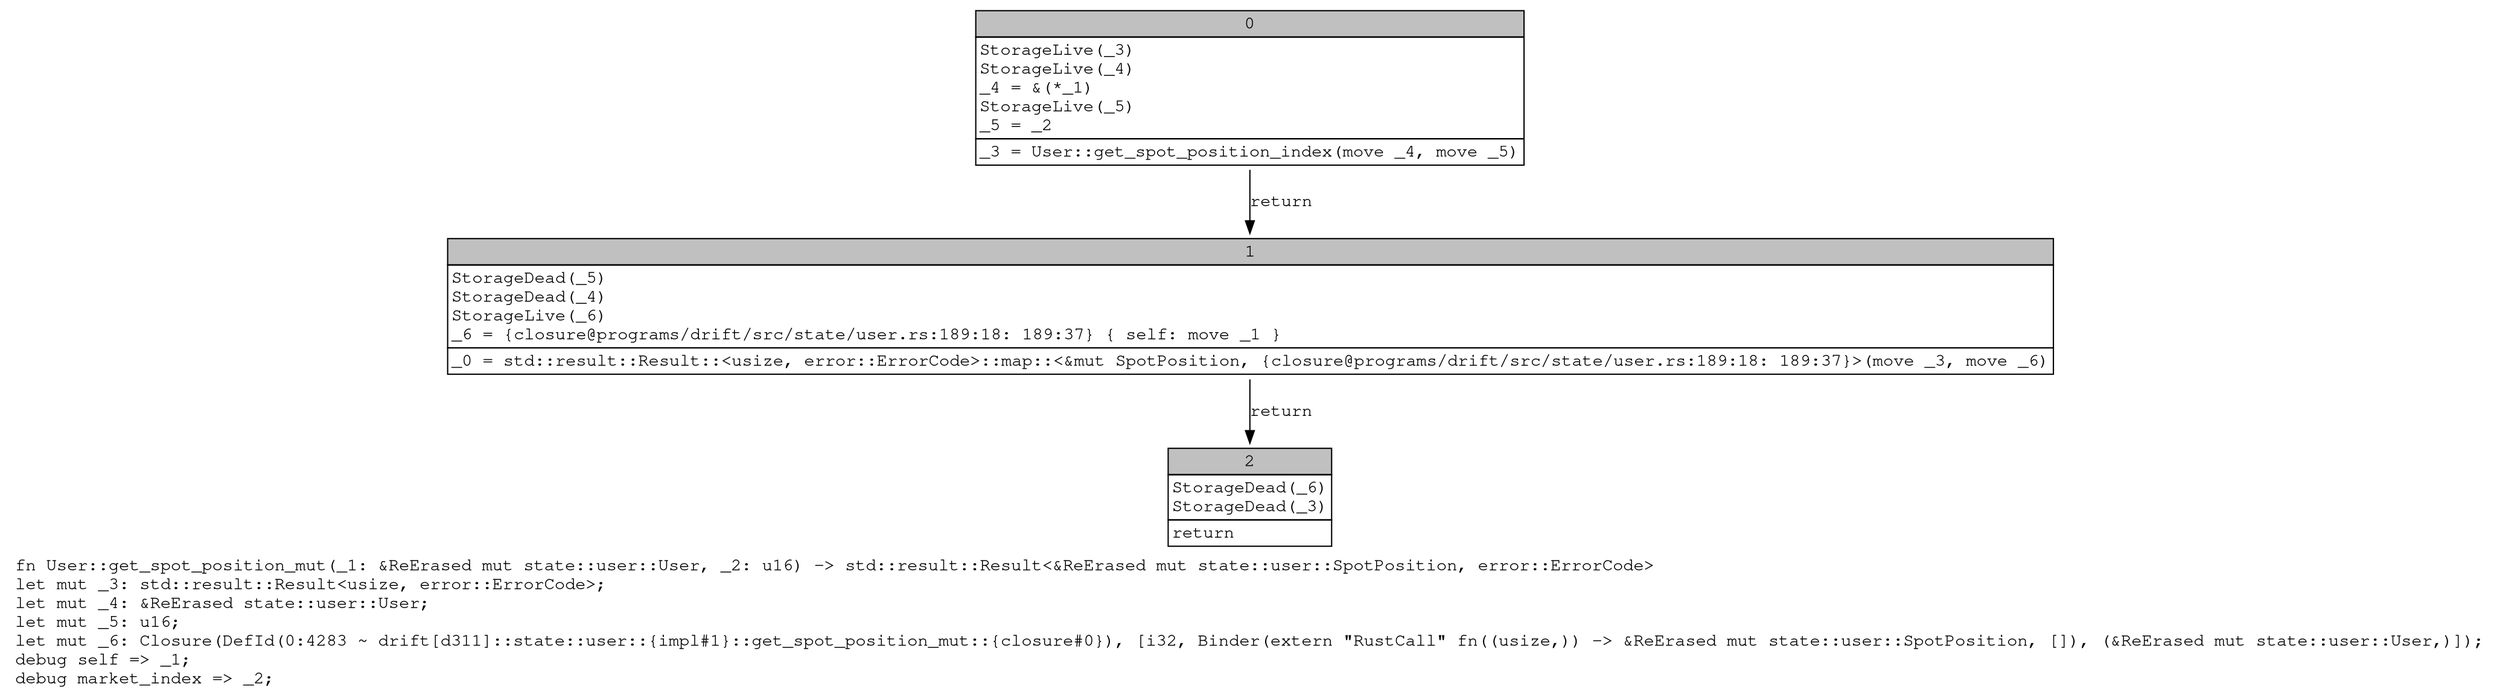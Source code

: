 digraph Mir_0_4282 {
    graph [fontname="Courier, monospace"];
    node [fontname="Courier, monospace"];
    edge [fontname="Courier, monospace"];
    label=<fn User::get_spot_position_mut(_1: &amp;ReErased mut state::user::User, _2: u16) -&gt; std::result::Result&lt;&amp;ReErased mut state::user::SpotPosition, error::ErrorCode&gt;<br align="left"/>let mut _3: std::result::Result&lt;usize, error::ErrorCode&gt;;<br align="left"/>let mut _4: &amp;ReErased state::user::User;<br align="left"/>let mut _5: u16;<br align="left"/>let mut _6: Closure(DefId(0:4283 ~ drift[d311]::state::user::{impl#1}::get_spot_position_mut::{closure#0}), [i32, Binder(extern &quot;RustCall&quot; fn((usize,)) -&gt; &amp;ReErased mut state::user::SpotPosition, []), (&amp;ReErased mut state::user::User,)]);<br align="left"/>debug self =&gt; _1;<br align="left"/>debug market_index =&gt; _2;<br align="left"/>>;
    bb0__0_4282 [shape="none", label=<<table border="0" cellborder="1" cellspacing="0"><tr><td bgcolor="gray" align="center" colspan="1">0</td></tr><tr><td align="left" balign="left">StorageLive(_3)<br/>StorageLive(_4)<br/>_4 = &amp;(*_1)<br/>StorageLive(_5)<br/>_5 = _2<br/></td></tr><tr><td align="left">_3 = User::get_spot_position_index(move _4, move _5)</td></tr></table>>];
    bb1__0_4282 [shape="none", label=<<table border="0" cellborder="1" cellspacing="0"><tr><td bgcolor="gray" align="center" colspan="1">1</td></tr><tr><td align="left" balign="left">StorageDead(_5)<br/>StorageDead(_4)<br/>StorageLive(_6)<br/>_6 = {closure@programs/drift/src/state/user.rs:189:18: 189:37} { self: move _1 }<br/></td></tr><tr><td align="left">_0 = std::result::Result::&lt;usize, error::ErrorCode&gt;::map::&lt;&amp;mut SpotPosition, {closure@programs/drift/src/state/user.rs:189:18: 189:37}&gt;(move _3, move _6)</td></tr></table>>];
    bb2__0_4282 [shape="none", label=<<table border="0" cellborder="1" cellspacing="0"><tr><td bgcolor="gray" align="center" colspan="1">2</td></tr><tr><td align="left" balign="left">StorageDead(_6)<br/>StorageDead(_3)<br/></td></tr><tr><td align="left">return</td></tr></table>>];
    bb0__0_4282 -> bb1__0_4282 [label="return"];
    bb1__0_4282 -> bb2__0_4282 [label="return"];
}

